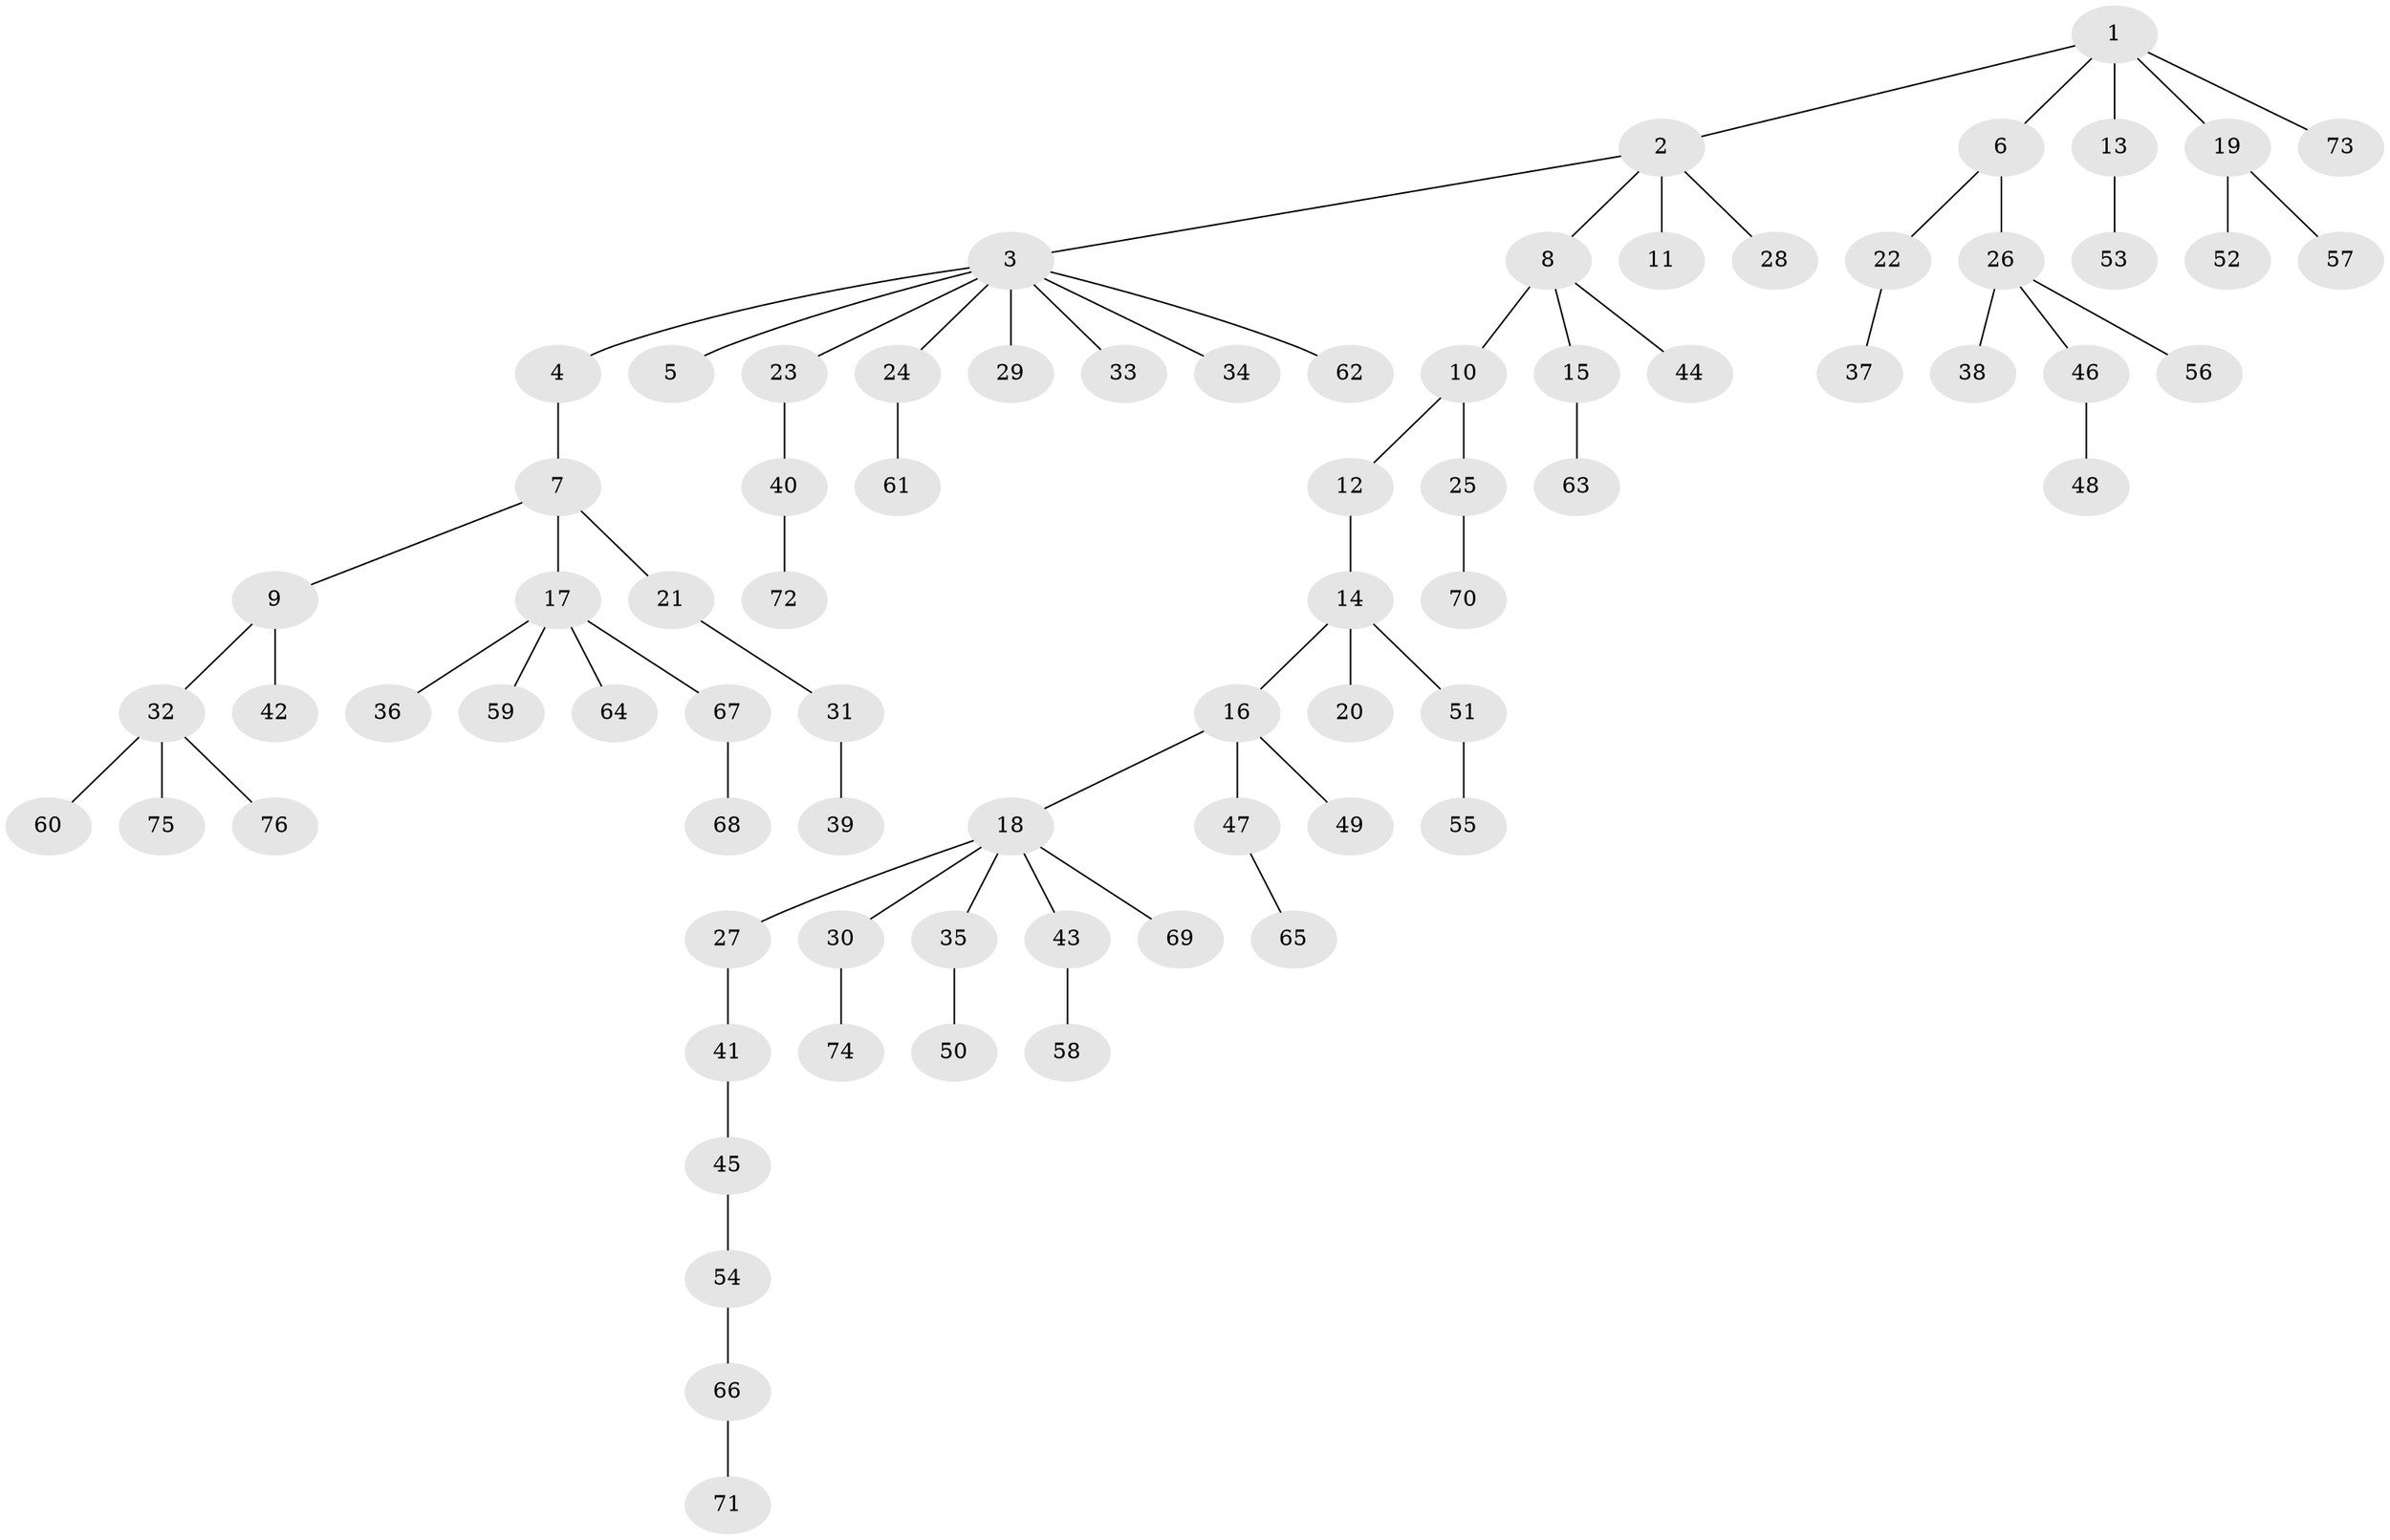 // coarse degree distribution, {6: 0.058823529411764705, 7: 0.0196078431372549, 9: 0.0196078431372549, 2: 0.11764705882352941, 1: 0.6862745098039216, 4: 0.0392156862745098, 3: 0.0392156862745098, 5: 0.0196078431372549}
// Generated by graph-tools (version 1.1) at 2025/42/03/06/25 10:42:04]
// undirected, 76 vertices, 75 edges
graph export_dot {
graph [start="1"]
  node [color=gray90,style=filled];
  1;
  2;
  3;
  4;
  5;
  6;
  7;
  8;
  9;
  10;
  11;
  12;
  13;
  14;
  15;
  16;
  17;
  18;
  19;
  20;
  21;
  22;
  23;
  24;
  25;
  26;
  27;
  28;
  29;
  30;
  31;
  32;
  33;
  34;
  35;
  36;
  37;
  38;
  39;
  40;
  41;
  42;
  43;
  44;
  45;
  46;
  47;
  48;
  49;
  50;
  51;
  52;
  53;
  54;
  55;
  56;
  57;
  58;
  59;
  60;
  61;
  62;
  63;
  64;
  65;
  66;
  67;
  68;
  69;
  70;
  71;
  72;
  73;
  74;
  75;
  76;
  1 -- 2;
  1 -- 6;
  1 -- 13;
  1 -- 19;
  1 -- 73;
  2 -- 3;
  2 -- 8;
  2 -- 11;
  2 -- 28;
  3 -- 4;
  3 -- 5;
  3 -- 23;
  3 -- 24;
  3 -- 29;
  3 -- 33;
  3 -- 34;
  3 -- 62;
  4 -- 7;
  6 -- 22;
  6 -- 26;
  7 -- 9;
  7 -- 17;
  7 -- 21;
  8 -- 10;
  8 -- 15;
  8 -- 44;
  9 -- 32;
  9 -- 42;
  10 -- 12;
  10 -- 25;
  12 -- 14;
  13 -- 53;
  14 -- 16;
  14 -- 20;
  14 -- 51;
  15 -- 63;
  16 -- 18;
  16 -- 47;
  16 -- 49;
  17 -- 36;
  17 -- 59;
  17 -- 64;
  17 -- 67;
  18 -- 27;
  18 -- 30;
  18 -- 35;
  18 -- 43;
  18 -- 69;
  19 -- 52;
  19 -- 57;
  21 -- 31;
  22 -- 37;
  23 -- 40;
  24 -- 61;
  25 -- 70;
  26 -- 38;
  26 -- 46;
  26 -- 56;
  27 -- 41;
  30 -- 74;
  31 -- 39;
  32 -- 60;
  32 -- 75;
  32 -- 76;
  35 -- 50;
  40 -- 72;
  41 -- 45;
  43 -- 58;
  45 -- 54;
  46 -- 48;
  47 -- 65;
  51 -- 55;
  54 -- 66;
  66 -- 71;
  67 -- 68;
}
